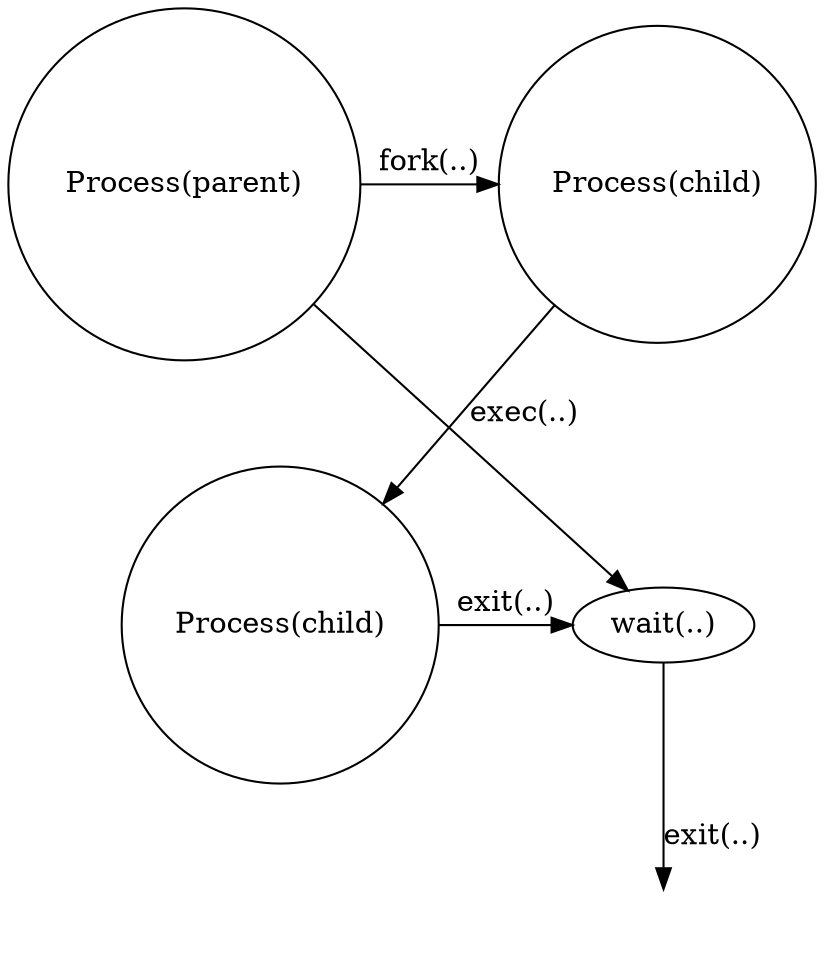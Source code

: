 
digraph ProcessCreation1 {
rankdir = TR

parent -> wait
parent -> child1 [label="fork(..)"]
child1 -> child2 [label="exec(..)"]
child2 -> wait [label="exit(..)"]
wait -> inv [label="exit(..)"]

parent [shape="circle", label="Process(parent)"]
child1 [shape="circle", label="Process(child)"]
child2 [shape="circle", label="Process(child)"]
wait [label="wait(..)"]
inv [shape="none", label=""]
{rank=same parent child1}
{rank=same child2 wait}
}
